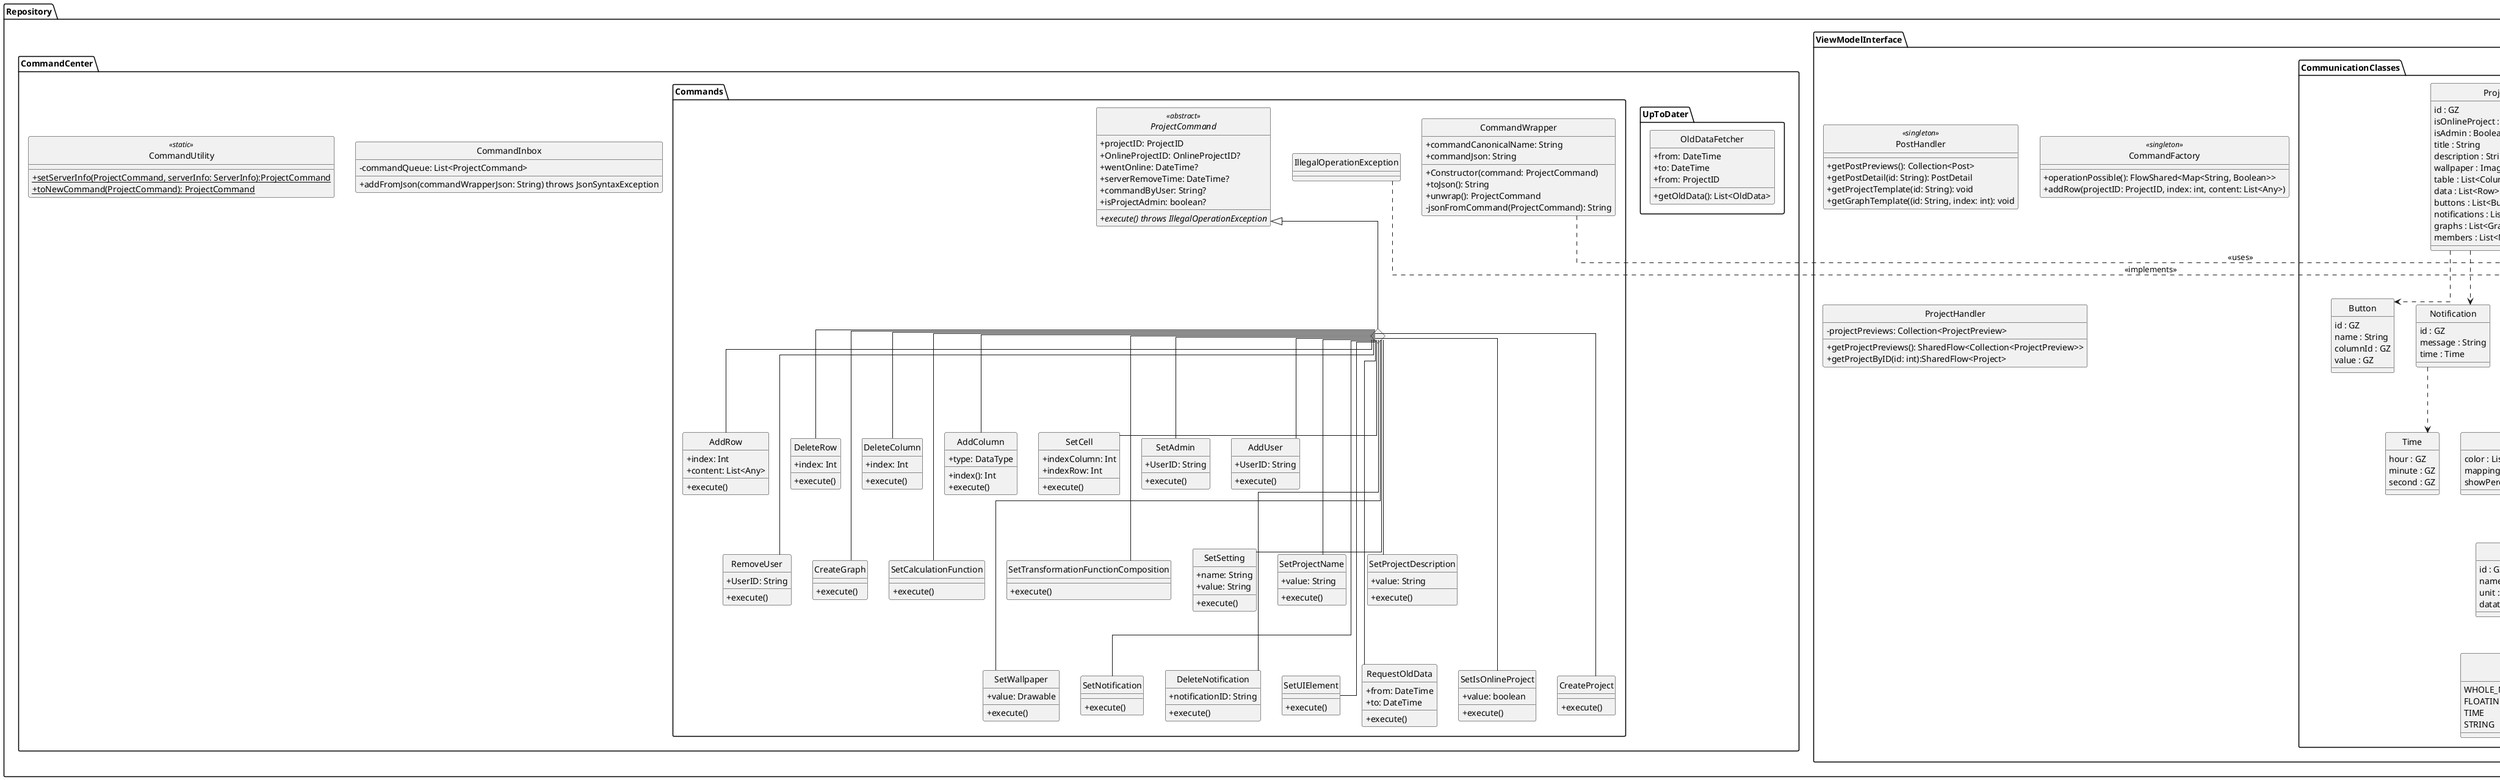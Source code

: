 @startuml

skinparam monochrome true
skinparam shadowing false

skinparam lineType ortho
skinparam groupInheritance 3
skinparam genericDisplay old
skinparam classAttributeIconSize 0
hide circle

package Gson {}
package Kotlin{
class Throwable {
}
}

package Repository {
'=================================================================================================='
'Overleaf
package ViewModelInterface {
    'Overleaf deprecated
    class PostHandler <<singleton>>{
        +getPostPreviews(): Collection<Post>
        +getPostDetail(id: String): PostDetail
        'teplate downloaden via postid
        +getProjectTemplate(id: String): void
        'teplate downloaden via postid + index des graph temlates im Post
        +getGraphTemplate((id: String, index: int): void
    }
    class CommandFactory <<singleton>> {
        +operationPossible(): FlowShared<Map<String, Boolean>>
        +addRow(projectID: ProjectID, index: int, content: List<Any>)
     }
    'Overleaf
    class ProjectHandler {
        -projectPreviews: Collection<ProjectPreview>
        +getProjectPreviews(): SharedFlow<Collection<ProjectPreview>>
        +getProjectByID(id: int):SharedFlow<Project>
    }
    package CommunicationClasses {
    class Column {
            id : GZ
            name : String
            unit : String
            datatype : DataType

        }

        class Button {
            id : GZ
            name : String
            columnId : GZ
            value : GZ
        }

        class Notification {
            id : GZ
            message : String
            time : Time
        }

        class Time {
            hour : GZ
            minute : GZ
            second : GZ
        }

        class Member {
            id : GZ
            name : String
        }

        class ProjectPreview {
            id : GZ
            name : String
            image : Image
        }

        class Graph {
            id : GZ
            image : Image
        }

        class LineChart {
            dotSize : DotSize
            dotColor : Color
            lineType : LineType
            mappingVertical : List<Column>
            mappingHorizontal : Column
        }

        enum DotSize <<Enum>> {
            SMALL
            MEDIUM
            BIG
        }

        enum LineType <<Enum>> {
            DOTTED
            NONE
            CONTINUOUS
        }

        class PieChart {
            color : List<Color>
            mapping : List<Column>
            showPercentages : Boolean
        }


        enum DataType <<Enum>> {
            WHOLE_NUMBER
            FLOATING_POINT_NUMBER
            TIME
            STRING
        }

        class Project {
            id : GZ
            isOnlineProject : Boolean
            isAdmin : Boolean
            title : String
            description : String
            wallpaper : Image
            table : List<Column>
            data : List<Row>
            buttons : List<Button>
            notifications : List<Notification>
            graphs : List<Graph>
            members : List<Member>
        }

        class Row {
            id : GZ
            elements : List<String>

            getId() : GZ
            getElements() : List<String>
            setId(id : GZ)
            setElements(elements : List<String>)
        }

        Graph <|-- LineChart
        Graph <|-- PieChart

        Project ..> Column
        Project ..> Row
        Project ..> Graph
        Project ..> Button
        Project ..> Member
        Project ..> Notification

        LineChart ..> LineType
        LineChart ..> DotSize
        LineChart ..> Column

        PieChart ..> Column

        Notification ..> Time

        Column ..> DataType
    }

}

'=================================================================================================='
  'Overleaf deprecated
  package CommandCenter {
    'Overleaf deprecated
    class CommandInbox {
        -commandQueue: List<ProjectCommand>
        +addFromJson(commandWrapperJson: String) throws JsonSyntaxException
    }
    'Overleaf deprecated
     class CommandUtility <<static>> {
        +{static} setServerInfo(ProjectCommand, serverInfo: ServerInfo):ProjectCommand
        +{static} toNewCommand(ProjectCommand): ProjectCommand
     }
   '-----------------------------------------------------------------------------------------------'
     'Overleaf deprecated
     package UpToDater {
           'Wenn ich einmal länger als 72h am Stück offline war merke ich mir diese Intervalle
           'dann Frage ich jemanden auf dem Server an, der in diesen 72h keine Blindspots hat
           'Overleaf
           class OldDataFetcher {
           +from: DateTime
           +to: DateTime
           +from: ProjectID
           'null == daten nicht vorhanden
           +getOldData(): List<OldData>
           }
     }
   '-----------------------------------------------------------------------------------------------'
   package Commands {

   abstract class ProjectCommand <<abstract>>{
       +projectID: ProjectID
       +OnlineProjectID: OnlineProjectID?
       {field}+wentOnline: DateTime?
       {field}+serverRemoveTime: DateTime?
       +commandByUser: String?
       +isProjectAdmin: boolean?

       {abstract}+execute() throws IllegalOperationException
   }

   <>PLACEHOLDER

   class AddRow {
      +index: Int
      +content: List<Any>

      +execute()
   }
   class DeleteRow {
      +index: Int
      +execute()
   }
   class DeleteColumn {
      +index: Int
      +execute()
   }
   class AddColumn {
      +index(): Int
      +type: DataType
      +execute()
   }
   class SetCell {
      +indexColumn: Int
      +indexRow: Int
      +execute()
   }
   class SetAdmin {
      +UserID: String
      +execute()
   }
   class AddUser {
      +UserID: String
      +execute()
   }

   class RemoveUser {
      +UserID: String
      +execute()
   }
   class CreateGraph {
      'TODO Felder'
      +execute()
   }
   class SetCalculationFunction {
      'TODO Felder'
      +execute()
   }
   class SetTransformationFunctionComposition {
      'TODO Felder'
      +execute()
   }
   class SetSetting {
      +name: String
      +value: String
      +execute()
   }
   class SetProjectName {
      +value: String
      +execute()
   }
   class SetProjectDescription {
      +value: String
      +execute()
   }
   class SetWallpaper {
      +value: Drawable
      +execute()
   }
   class SetNotification {
      'TODO: Felder'
      +execute()
   }
   class DeleteNotification {
      +notificationID: String
      +execute()
   }
   class SetUIElement {
      'TODO: Felder'
      +execute()
   }
   class RequestOldData {
      +from: DateTime
      +to: DateTime
      +execute()
   }
   class SetIsOnlineProject {
      +value: boolean
      +execute()
   }
   class CreateProject {
      +execute()
   }
   class CommandWrapper {
   +commandCanonicalName: String
   +commandJson: String

   +Constructor(command: ProjectCommand)
   +toJson(): String
   +unwrap(): ProjectCommand
   -jsonFromCommand(ProjectCommand): String
   }

   'Overleaf
   class IllegalOperationException {
       }

   }
  }

  CommandWrapper .> Gson: <<uses>>
  IllegalOperationException .> Throwable: <<implements>>

  ProjectCommand ^-- PLACEHOLDER

  together {
    PLACEHOLDER ^-- AddColumn
    PLACEHOLDER ^-- AddRow
    PLACEHOLDER ^-- DeleteRow
    PLACEHOLDER ^-- DeleteColumn
    PLACEHOLDER ^-- SetCell
    PLACEHOLDER ^-- SetAdmin
    PLACEHOLDER ^-- AddUser
    PLACEHOLDER ^--- RemoveUser
    PLACEHOLDER ^--- CreateGraph
    PLACEHOLDER ^--- SetCalculationFunction
    PLACEHOLDER ^--- SetTransformationFunctionComposition
    PLACEHOLDER ^--- SetSetting
    PLACEHOLDER ^--- SetProjectName
    PLACEHOLDER ^--- SetProjectDescription
    PLACEHOLDER ^---- SetWallpaper
    PLACEHOLDER ^---- SetNotification
    PLACEHOLDER ^---- DeleteNotification
    PLACEHOLDER ^---- SetUIElement
    PLACEHOLDER ^---- RequestOldData
    PLACEHOLDER ^---- CreateProject
    PLACEHOLDER ^---- SetIsOnlineProject
  }

}

@enduml